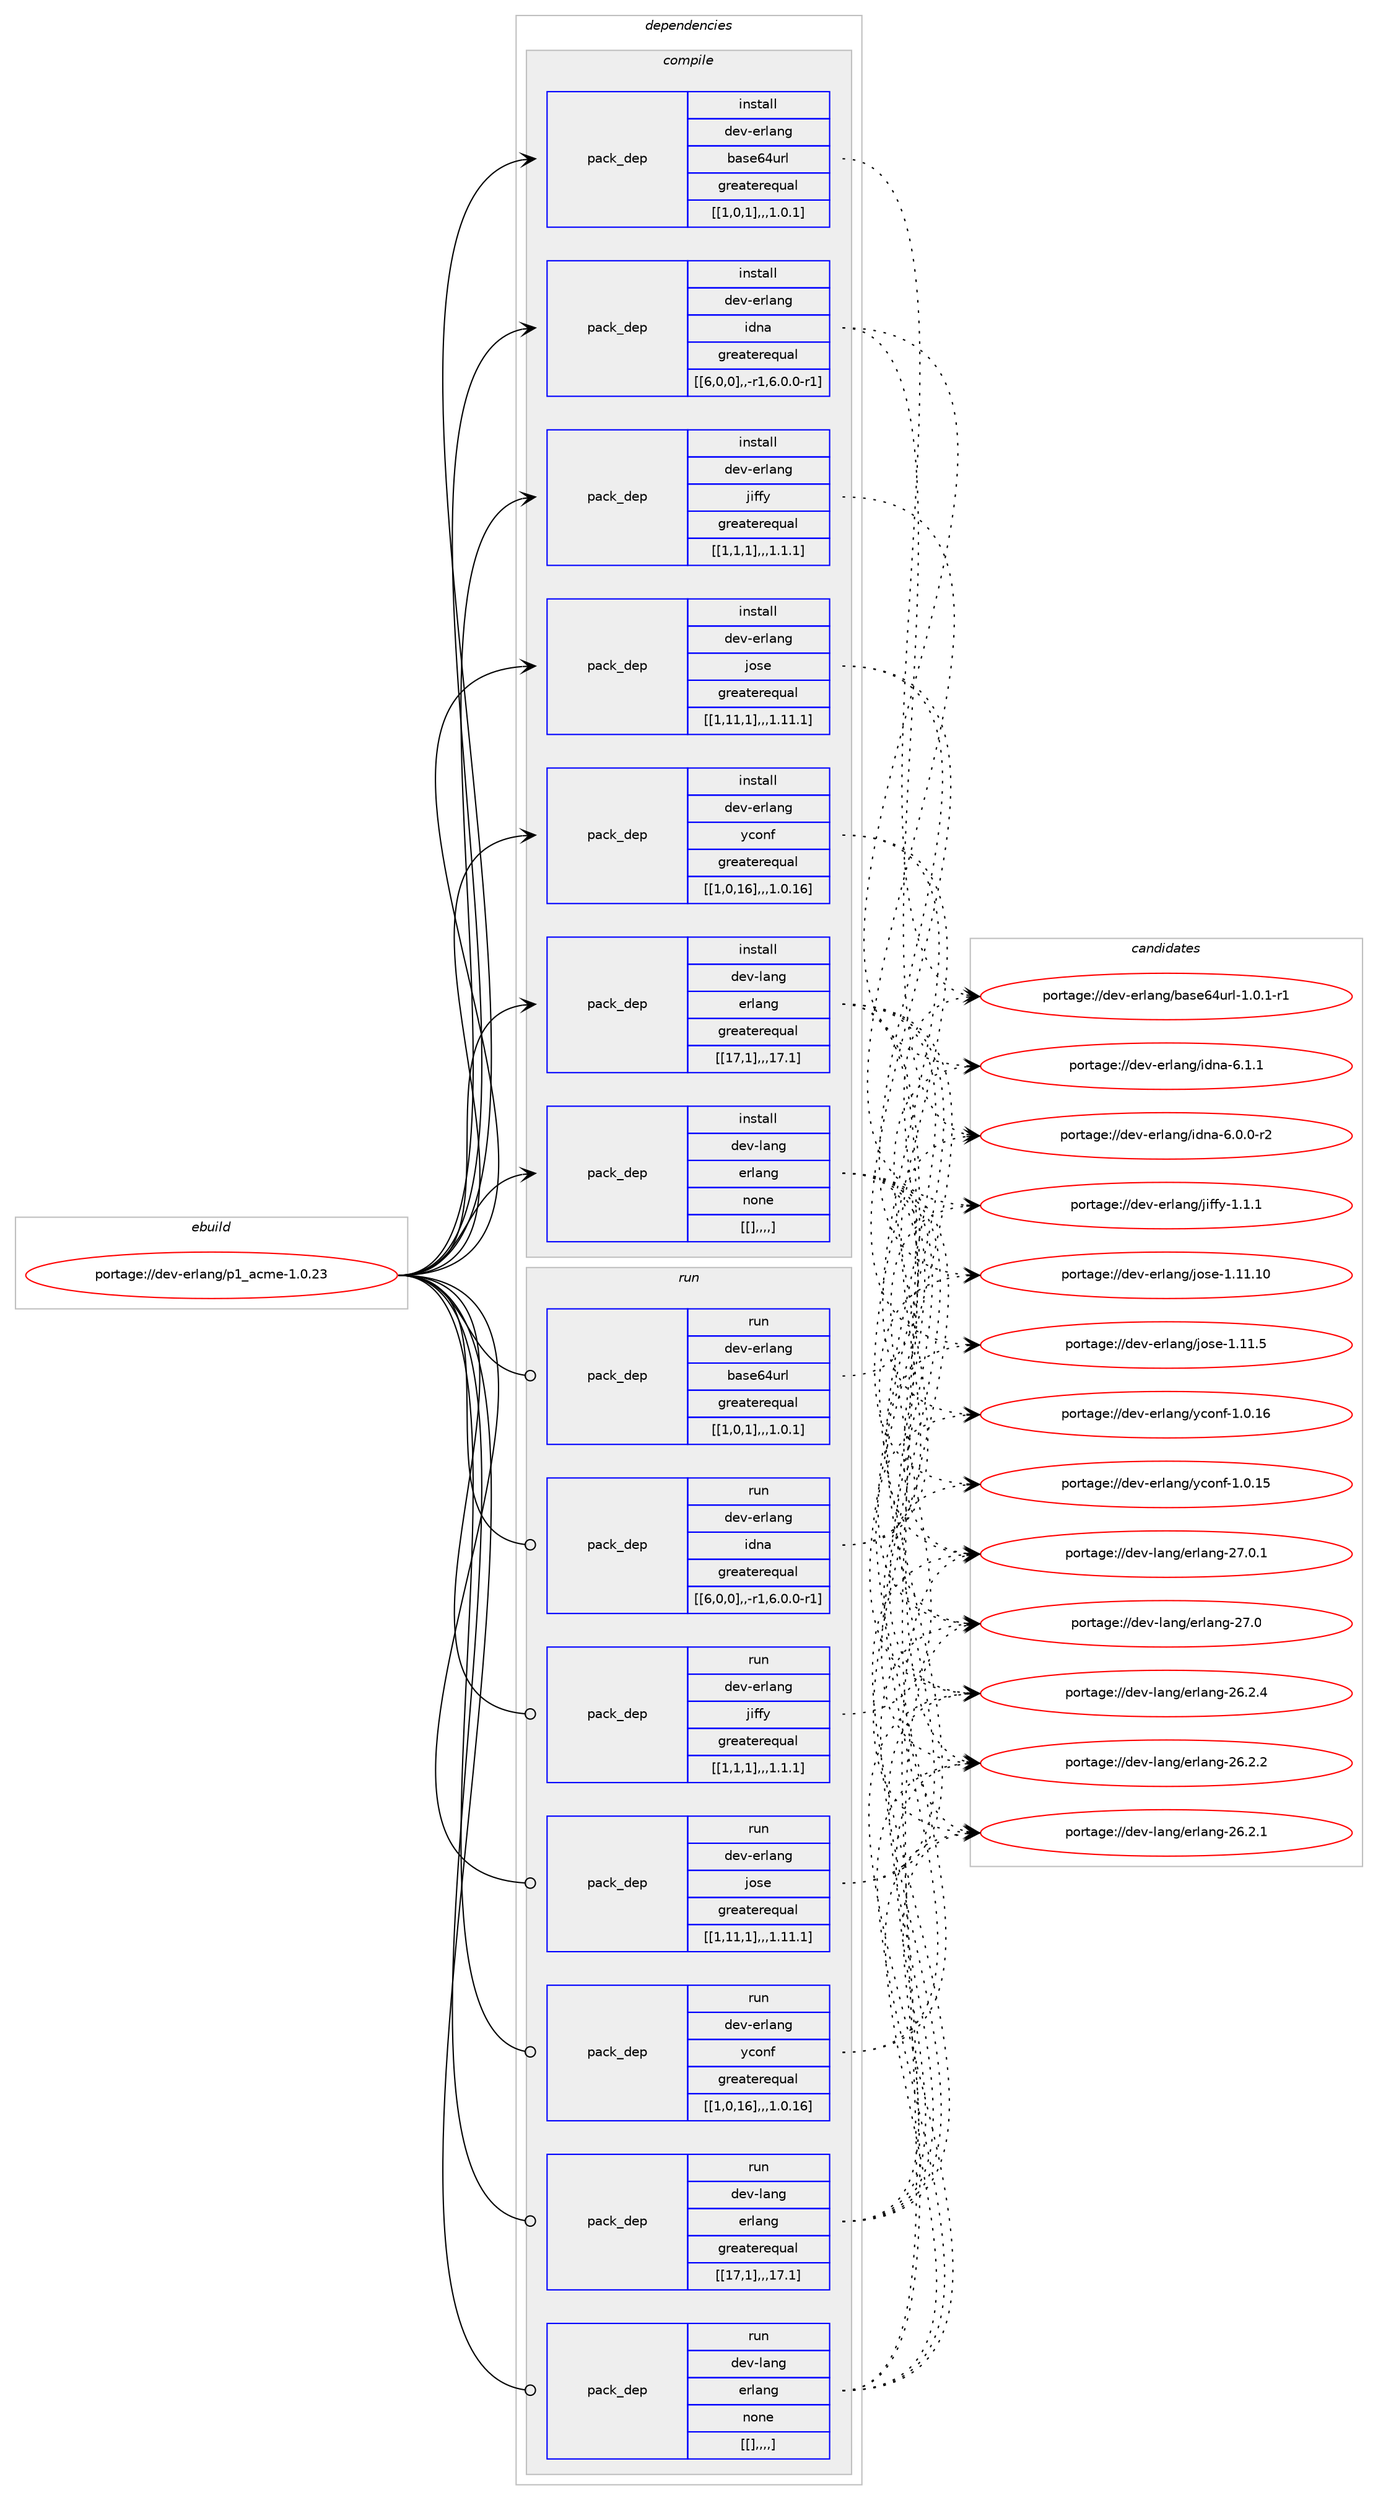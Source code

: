 digraph prolog {

# *************
# Graph options
# *************

newrank=true;
concentrate=true;
compound=true;
graph [rankdir=LR,fontname=Helvetica,fontsize=10,ranksep=1.5];#, ranksep=2.5, nodesep=0.2];
edge  [arrowhead=vee];
node  [fontname=Helvetica,fontsize=10];

# **********
# The ebuild
# **********

subgraph cluster_leftcol {
color=gray;
label=<<i>ebuild</i>>;
id [label="portage://dev-erlang/p1_acme-1.0.23", color=red, width=4, href="../dev-erlang/p1_acme-1.0.23.svg"];
}

# ****************
# The dependencies
# ****************

subgraph cluster_midcol {
color=gray;
label=<<i>dependencies</i>>;
subgraph cluster_compile {
fillcolor="#eeeeee";
style=filled;
label=<<i>compile</i>>;
subgraph pack55893 {
dependency78370 [label=<<TABLE BORDER="0" CELLBORDER="1" CELLSPACING="0" CELLPADDING="4" WIDTH="220"><TR><TD ROWSPAN="6" CELLPADDING="30">pack_dep</TD></TR><TR><TD WIDTH="110">install</TD></TR><TR><TD>dev-erlang</TD></TR><TR><TD>base64url</TD></TR><TR><TD>greaterequal</TD></TR><TR><TD>[[1,0,1],,,1.0.1]</TD></TR></TABLE>>, shape=none, color=blue];
}
id:e -> dependency78370:w [weight=20,style="solid",arrowhead="vee"];
subgraph pack55913 {
dependency78398 [label=<<TABLE BORDER="0" CELLBORDER="1" CELLSPACING="0" CELLPADDING="4" WIDTH="220"><TR><TD ROWSPAN="6" CELLPADDING="30">pack_dep</TD></TR><TR><TD WIDTH="110">install</TD></TR><TR><TD>dev-erlang</TD></TR><TR><TD>idna</TD></TR><TR><TD>greaterequal</TD></TR><TR><TD>[[6,0,0],,-r1,6.0.0-r1]</TD></TR></TABLE>>, shape=none, color=blue];
}
id:e -> dependency78398:w [weight=20,style="solid",arrowhead="vee"];
subgraph pack55927 {
dependency78436 [label=<<TABLE BORDER="0" CELLBORDER="1" CELLSPACING="0" CELLPADDING="4" WIDTH="220"><TR><TD ROWSPAN="6" CELLPADDING="30">pack_dep</TD></TR><TR><TD WIDTH="110">install</TD></TR><TR><TD>dev-erlang</TD></TR><TR><TD>jiffy</TD></TR><TR><TD>greaterequal</TD></TR><TR><TD>[[1,1,1],,,1.1.1]</TD></TR></TABLE>>, shape=none, color=blue];
}
id:e -> dependency78436:w [weight=20,style="solid",arrowhead="vee"];
subgraph pack56027 {
dependency78510 [label=<<TABLE BORDER="0" CELLBORDER="1" CELLSPACING="0" CELLPADDING="4" WIDTH="220"><TR><TD ROWSPAN="6" CELLPADDING="30">pack_dep</TD></TR><TR><TD WIDTH="110">install</TD></TR><TR><TD>dev-erlang</TD></TR><TR><TD>jose</TD></TR><TR><TD>greaterequal</TD></TR><TR><TD>[[1,11,1],,,1.11.1]</TD></TR></TABLE>>, shape=none, color=blue];
}
id:e -> dependency78510:w [weight=20,style="solid",arrowhead="vee"];
subgraph pack56045 {
dependency78532 [label=<<TABLE BORDER="0" CELLBORDER="1" CELLSPACING="0" CELLPADDING="4" WIDTH="220"><TR><TD ROWSPAN="6" CELLPADDING="30">pack_dep</TD></TR><TR><TD WIDTH="110">install</TD></TR><TR><TD>dev-erlang</TD></TR><TR><TD>yconf</TD></TR><TR><TD>greaterequal</TD></TR><TR><TD>[[1,0,16],,,1.0.16]</TD></TR></TABLE>>, shape=none, color=blue];
}
id:e -> dependency78532:w [weight=20,style="solid",arrowhead="vee"];
subgraph pack56070 {
dependency78598 [label=<<TABLE BORDER="0" CELLBORDER="1" CELLSPACING="0" CELLPADDING="4" WIDTH="220"><TR><TD ROWSPAN="6" CELLPADDING="30">pack_dep</TD></TR><TR><TD WIDTH="110">install</TD></TR><TR><TD>dev-lang</TD></TR><TR><TD>erlang</TD></TR><TR><TD>greaterequal</TD></TR><TR><TD>[[17,1],,,17.1]</TD></TR></TABLE>>, shape=none, color=blue];
}
id:e -> dependency78598:w [weight=20,style="solid",arrowhead="vee"];
subgraph pack56105 {
dependency78649 [label=<<TABLE BORDER="0" CELLBORDER="1" CELLSPACING="0" CELLPADDING="4" WIDTH="220"><TR><TD ROWSPAN="6" CELLPADDING="30">pack_dep</TD></TR><TR><TD WIDTH="110">install</TD></TR><TR><TD>dev-lang</TD></TR><TR><TD>erlang</TD></TR><TR><TD>none</TD></TR><TR><TD>[[],,,,]</TD></TR></TABLE>>, shape=none, color=blue];
}
id:e -> dependency78649:w [weight=20,style="solid",arrowhead="vee"];
}
subgraph cluster_compileandrun {
fillcolor="#eeeeee";
style=filled;
label=<<i>compile and run</i>>;
}
subgraph cluster_run {
fillcolor="#eeeeee";
style=filled;
label=<<i>run</i>>;
subgraph pack56143 {
dependency78654 [label=<<TABLE BORDER="0" CELLBORDER="1" CELLSPACING="0" CELLPADDING="4" WIDTH="220"><TR><TD ROWSPAN="6" CELLPADDING="30">pack_dep</TD></TR><TR><TD WIDTH="110">run</TD></TR><TR><TD>dev-erlang</TD></TR><TR><TD>base64url</TD></TR><TR><TD>greaterequal</TD></TR><TR><TD>[[1,0,1],,,1.0.1]</TD></TR></TABLE>>, shape=none, color=blue];
}
id:e -> dependency78654:w [weight=20,style="solid",arrowhead="odot"];
subgraph pack56163 {
dependency78677 [label=<<TABLE BORDER="0" CELLBORDER="1" CELLSPACING="0" CELLPADDING="4" WIDTH="220"><TR><TD ROWSPAN="6" CELLPADDING="30">pack_dep</TD></TR><TR><TD WIDTH="110">run</TD></TR><TR><TD>dev-erlang</TD></TR><TR><TD>idna</TD></TR><TR><TD>greaterequal</TD></TR><TR><TD>[[6,0,0],,-r1,6.0.0-r1]</TD></TR></TABLE>>, shape=none, color=blue];
}
id:e -> dependency78677:w [weight=20,style="solid",arrowhead="odot"];
subgraph pack56167 {
dependency78681 [label=<<TABLE BORDER="0" CELLBORDER="1" CELLSPACING="0" CELLPADDING="4" WIDTH="220"><TR><TD ROWSPAN="6" CELLPADDING="30">pack_dep</TD></TR><TR><TD WIDTH="110">run</TD></TR><TR><TD>dev-erlang</TD></TR><TR><TD>jiffy</TD></TR><TR><TD>greaterequal</TD></TR><TR><TD>[[1,1,1],,,1.1.1]</TD></TR></TABLE>>, shape=none, color=blue];
}
id:e -> dependency78681:w [weight=20,style="solid",arrowhead="odot"];
subgraph pack56194 {
dependency78712 [label=<<TABLE BORDER="0" CELLBORDER="1" CELLSPACING="0" CELLPADDING="4" WIDTH="220"><TR><TD ROWSPAN="6" CELLPADDING="30">pack_dep</TD></TR><TR><TD WIDTH="110">run</TD></TR><TR><TD>dev-erlang</TD></TR><TR><TD>jose</TD></TR><TR><TD>greaterequal</TD></TR><TR><TD>[[1,11,1],,,1.11.1]</TD></TR></TABLE>>, shape=none, color=blue];
}
id:e -> dependency78712:w [weight=20,style="solid",arrowhead="odot"];
subgraph pack56197 {
dependency78714 [label=<<TABLE BORDER="0" CELLBORDER="1" CELLSPACING="0" CELLPADDING="4" WIDTH="220"><TR><TD ROWSPAN="6" CELLPADDING="30">pack_dep</TD></TR><TR><TD WIDTH="110">run</TD></TR><TR><TD>dev-erlang</TD></TR><TR><TD>yconf</TD></TR><TR><TD>greaterequal</TD></TR><TR><TD>[[1,0,16],,,1.0.16]</TD></TR></TABLE>>, shape=none, color=blue];
}
id:e -> dependency78714:w [weight=20,style="solid",arrowhead="odot"];
subgraph pack56200 {
dependency78735 [label=<<TABLE BORDER="0" CELLBORDER="1" CELLSPACING="0" CELLPADDING="4" WIDTH="220"><TR><TD ROWSPAN="6" CELLPADDING="30">pack_dep</TD></TR><TR><TD WIDTH="110">run</TD></TR><TR><TD>dev-lang</TD></TR><TR><TD>erlang</TD></TR><TR><TD>greaterequal</TD></TR><TR><TD>[[17,1],,,17.1]</TD></TR></TABLE>>, shape=none, color=blue];
}
id:e -> dependency78735:w [weight=20,style="solid",arrowhead="odot"];
subgraph pack56236 {
dependency78765 [label=<<TABLE BORDER="0" CELLBORDER="1" CELLSPACING="0" CELLPADDING="4" WIDTH="220"><TR><TD ROWSPAN="6" CELLPADDING="30">pack_dep</TD></TR><TR><TD WIDTH="110">run</TD></TR><TR><TD>dev-lang</TD></TR><TR><TD>erlang</TD></TR><TR><TD>none</TD></TR><TR><TD>[[],,,,]</TD></TR></TABLE>>, shape=none, color=blue];
}
id:e -> dependency78765:w [weight=20,style="solid",arrowhead="odot"];
}
}

# **************
# The candidates
# **************

subgraph cluster_choices {
rank=same;
color=gray;
label=<<i>candidates</i>>;

subgraph choice55800 {
color=black;
nodesep=1;
choice100101118451011141089711010347989711510154521171141084549464846494511449 [label="portage://dev-erlang/base64url-1.0.1-r1", color=red, width=4,href="../dev-erlang/base64url-1.0.1-r1.svg"];
dependency78370:e -> choice100101118451011141089711010347989711510154521171141084549464846494511449:w [style=dotted,weight="100"];
}
subgraph choice55803 {
color=black;
nodesep=1;
choice10010111845101114108971101034710510011097455446494649 [label="portage://dev-erlang/idna-6.1.1", color=red, width=4,href="../dev-erlang/idna-6.1.1.svg"];
choice100101118451011141089711010347105100110974554464846484511450 [label="portage://dev-erlang/idna-6.0.0-r2", color=red, width=4,href="../dev-erlang/idna-6.0.0-r2.svg"];
dependency78398:e -> choice10010111845101114108971101034710510011097455446494649:w [style=dotted,weight="100"];
dependency78398:e -> choice100101118451011141089711010347105100110974554464846484511450:w [style=dotted,weight="100"];
}
subgraph choice55807 {
color=black;
nodesep=1;
choice100101118451011141089711010347106105102102121454946494649 [label="portage://dev-erlang/jiffy-1.1.1", color=red, width=4,href="../dev-erlang/jiffy-1.1.1.svg"];
dependency78436:e -> choice100101118451011141089711010347106105102102121454946494649:w [style=dotted,weight="100"];
}
subgraph choice55819 {
color=black;
nodesep=1;
choice1001011184510111410897110103471061111151014549464949464948 [label="portage://dev-erlang/jose-1.11.10", color=red, width=4,href="../dev-erlang/jose-1.11.10.svg"];
choice10010111845101114108971101034710611111510145494649494653 [label="portage://dev-erlang/jose-1.11.5", color=red, width=4,href="../dev-erlang/jose-1.11.5.svg"];
dependency78510:e -> choice1001011184510111410897110103471061111151014549464949464948:w [style=dotted,weight="100"];
dependency78510:e -> choice10010111845101114108971101034710611111510145494649494653:w [style=dotted,weight="100"];
}
subgraph choice55838 {
color=black;
nodesep=1;
choice1001011184510111410897110103471219911111010245494648464954 [label="portage://dev-erlang/yconf-1.0.16", color=red, width=4,href="../dev-erlang/yconf-1.0.16.svg"];
choice1001011184510111410897110103471219911111010245494648464953 [label="portage://dev-erlang/yconf-1.0.15", color=red, width=4,href="../dev-erlang/yconf-1.0.15.svg"];
dependency78532:e -> choice1001011184510111410897110103471219911111010245494648464954:w [style=dotted,weight="100"];
dependency78532:e -> choice1001011184510111410897110103471219911111010245494648464953:w [style=dotted,weight="100"];
}
subgraph choice55841 {
color=black;
nodesep=1;
choice1001011184510897110103471011141089711010345505546484649 [label="portage://dev-lang/erlang-27.0.1", color=red, width=4,href="../dev-lang/erlang-27.0.1.svg"];
choice100101118451089711010347101114108971101034550554648 [label="portage://dev-lang/erlang-27.0", color=red, width=4,href="../dev-lang/erlang-27.0.svg"];
choice1001011184510897110103471011141089711010345505446504652 [label="portage://dev-lang/erlang-26.2.4", color=red, width=4,href="../dev-lang/erlang-26.2.4.svg"];
choice1001011184510897110103471011141089711010345505446504650 [label="portage://dev-lang/erlang-26.2.2", color=red, width=4,href="../dev-lang/erlang-26.2.2.svg"];
choice1001011184510897110103471011141089711010345505446504649 [label="portage://dev-lang/erlang-26.2.1", color=red, width=4,href="../dev-lang/erlang-26.2.1.svg"];
dependency78598:e -> choice1001011184510897110103471011141089711010345505546484649:w [style=dotted,weight="100"];
dependency78598:e -> choice100101118451089711010347101114108971101034550554648:w [style=dotted,weight="100"];
dependency78598:e -> choice1001011184510897110103471011141089711010345505446504652:w [style=dotted,weight="100"];
dependency78598:e -> choice1001011184510897110103471011141089711010345505446504650:w [style=dotted,weight="100"];
dependency78598:e -> choice1001011184510897110103471011141089711010345505446504649:w [style=dotted,weight="100"];
}
subgraph choice55845 {
color=black;
nodesep=1;
choice1001011184510897110103471011141089711010345505546484649 [label="portage://dev-lang/erlang-27.0.1", color=red, width=4,href="../dev-lang/erlang-27.0.1.svg"];
choice100101118451089711010347101114108971101034550554648 [label="portage://dev-lang/erlang-27.0", color=red, width=4,href="../dev-lang/erlang-27.0.svg"];
choice1001011184510897110103471011141089711010345505446504652 [label="portage://dev-lang/erlang-26.2.4", color=red, width=4,href="../dev-lang/erlang-26.2.4.svg"];
choice1001011184510897110103471011141089711010345505446504650 [label="portage://dev-lang/erlang-26.2.2", color=red, width=4,href="../dev-lang/erlang-26.2.2.svg"];
choice1001011184510897110103471011141089711010345505446504649 [label="portage://dev-lang/erlang-26.2.1", color=red, width=4,href="../dev-lang/erlang-26.2.1.svg"];
dependency78649:e -> choice1001011184510897110103471011141089711010345505546484649:w [style=dotted,weight="100"];
dependency78649:e -> choice100101118451089711010347101114108971101034550554648:w [style=dotted,weight="100"];
dependency78649:e -> choice1001011184510897110103471011141089711010345505446504652:w [style=dotted,weight="100"];
dependency78649:e -> choice1001011184510897110103471011141089711010345505446504650:w [style=dotted,weight="100"];
dependency78649:e -> choice1001011184510897110103471011141089711010345505446504649:w [style=dotted,weight="100"];
}
subgraph choice55851 {
color=black;
nodesep=1;
choice100101118451011141089711010347989711510154521171141084549464846494511449 [label="portage://dev-erlang/base64url-1.0.1-r1", color=red, width=4,href="../dev-erlang/base64url-1.0.1-r1.svg"];
dependency78654:e -> choice100101118451011141089711010347989711510154521171141084549464846494511449:w [style=dotted,weight="100"];
}
subgraph choice55853 {
color=black;
nodesep=1;
choice10010111845101114108971101034710510011097455446494649 [label="portage://dev-erlang/idna-6.1.1", color=red, width=4,href="../dev-erlang/idna-6.1.1.svg"];
choice100101118451011141089711010347105100110974554464846484511450 [label="portage://dev-erlang/idna-6.0.0-r2", color=red, width=4,href="../dev-erlang/idna-6.0.0-r2.svg"];
dependency78677:e -> choice10010111845101114108971101034710510011097455446494649:w [style=dotted,weight="100"];
dependency78677:e -> choice100101118451011141089711010347105100110974554464846484511450:w [style=dotted,weight="100"];
}
subgraph choice55868 {
color=black;
nodesep=1;
choice100101118451011141089711010347106105102102121454946494649 [label="portage://dev-erlang/jiffy-1.1.1", color=red, width=4,href="../dev-erlang/jiffy-1.1.1.svg"];
dependency78681:e -> choice100101118451011141089711010347106105102102121454946494649:w [style=dotted,weight="100"];
}
subgraph choice55870 {
color=black;
nodesep=1;
choice1001011184510111410897110103471061111151014549464949464948 [label="portage://dev-erlang/jose-1.11.10", color=red, width=4,href="../dev-erlang/jose-1.11.10.svg"];
choice10010111845101114108971101034710611111510145494649494653 [label="portage://dev-erlang/jose-1.11.5", color=red, width=4,href="../dev-erlang/jose-1.11.5.svg"];
dependency78712:e -> choice1001011184510111410897110103471061111151014549464949464948:w [style=dotted,weight="100"];
dependency78712:e -> choice10010111845101114108971101034710611111510145494649494653:w [style=dotted,weight="100"];
}
subgraph choice55873 {
color=black;
nodesep=1;
choice1001011184510111410897110103471219911111010245494648464954 [label="portage://dev-erlang/yconf-1.0.16", color=red, width=4,href="../dev-erlang/yconf-1.0.16.svg"];
choice1001011184510111410897110103471219911111010245494648464953 [label="portage://dev-erlang/yconf-1.0.15", color=red, width=4,href="../dev-erlang/yconf-1.0.15.svg"];
dependency78714:e -> choice1001011184510111410897110103471219911111010245494648464954:w [style=dotted,weight="100"];
dependency78714:e -> choice1001011184510111410897110103471219911111010245494648464953:w [style=dotted,weight="100"];
}
subgraph choice55898 {
color=black;
nodesep=1;
choice1001011184510897110103471011141089711010345505546484649 [label="portage://dev-lang/erlang-27.0.1", color=red, width=4,href="../dev-lang/erlang-27.0.1.svg"];
choice100101118451089711010347101114108971101034550554648 [label="portage://dev-lang/erlang-27.0", color=red, width=4,href="../dev-lang/erlang-27.0.svg"];
choice1001011184510897110103471011141089711010345505446504652 [label="portage://dev-lang/erlang-26.2.4", color=red, width=4,href="../dev-lang/erlang-26.2.4.svg"];
choice1001011184510897110103471011141089711010345505446504650 [label="portage://dev-lang/erlang-26.2.2", color=red, width=4,href="../dev-lang/erlang-26.2.2.svg"];
choice1001011184510897110103471011141089711010345505446504649 [label="portage://dev-lang/erlang-26.2.1", color=red, width=4,href="../dev-lang/erlang-26.2.1.svg"];
dependency78735:e -> choice1001011184510897110103471011141089711010345505546484649:w [style=dotted,weight="100"];
dependency78735:e -> choice100101118451089711010347101114108971101034550554648:w [style=dotted,weight="100"];
dependency78735:e -> choice1001011184510897110103471011141089711010345505446504652:w [style=dotted,weight="100"];
dependency78735:e -> choice1001011184510897110103471011141089711010345505446504650:w [style=dotted,weight="100"];
dependency78735:e -> choice1001011184510897110103471011141089711010345505446504649:w [style=dotted,weight="100"];
}
subgraph choice55934 {
color=black;
nodesep=1;
choice1001011184510897110103471011141089711010345505546484649 [label="portage://dev-lang/erlang-27.0.1", color=red, width=4,href="../dev-lang/erlang-27.0.1.svg"];
choice100101118451089711010347101114108971101034550554648 [label="portage://dev-lang/erlang-27.0", color=red, width=4,href="../dev-lang/erlang-27.0.svg"];
choice1001011184510897110103471011141089711010345505446504652 [label="portage://dev-lang/erlang-26.2.4", color=red, width=4,href="../dev-lang/erlang-26.2.4.svg"];
choice1001011184510897110103471011141089711010345505446504650 [label="portage://dev-lang/erlang-26.2.2", color=red, width=4,href="../dev-lang/erlang-26.2.2.svg"];
choice1001011184510897110103471011141089711010345505446504649 [label="portage://dev-lang/erlang-26.2.1", color=red, width=4,href="../dev-lang/erlang-26.2.1.svg"];
dependency78765:e -> choice1001011184510897110103471011141089711010345505546484649:w [style=dotted,weight="100"];
dependency78765:e -> choice100101118451089711010347101114108971101034550554648:w [style=dotted,weight="100"];
dependency78765:e -> choice1001011184510897110103471011141089711010345505446504652:w [style=dotted,weight="100"];
dependency78765:e -> choice1001011184510897110103471011141089711010345505446504650:w [style=dotted,weight="100"];
dependency78765:e -> choice1001011184510897110103471011141089711010345505446504649:w [style=dotted,weight="100"];
}
}

}
